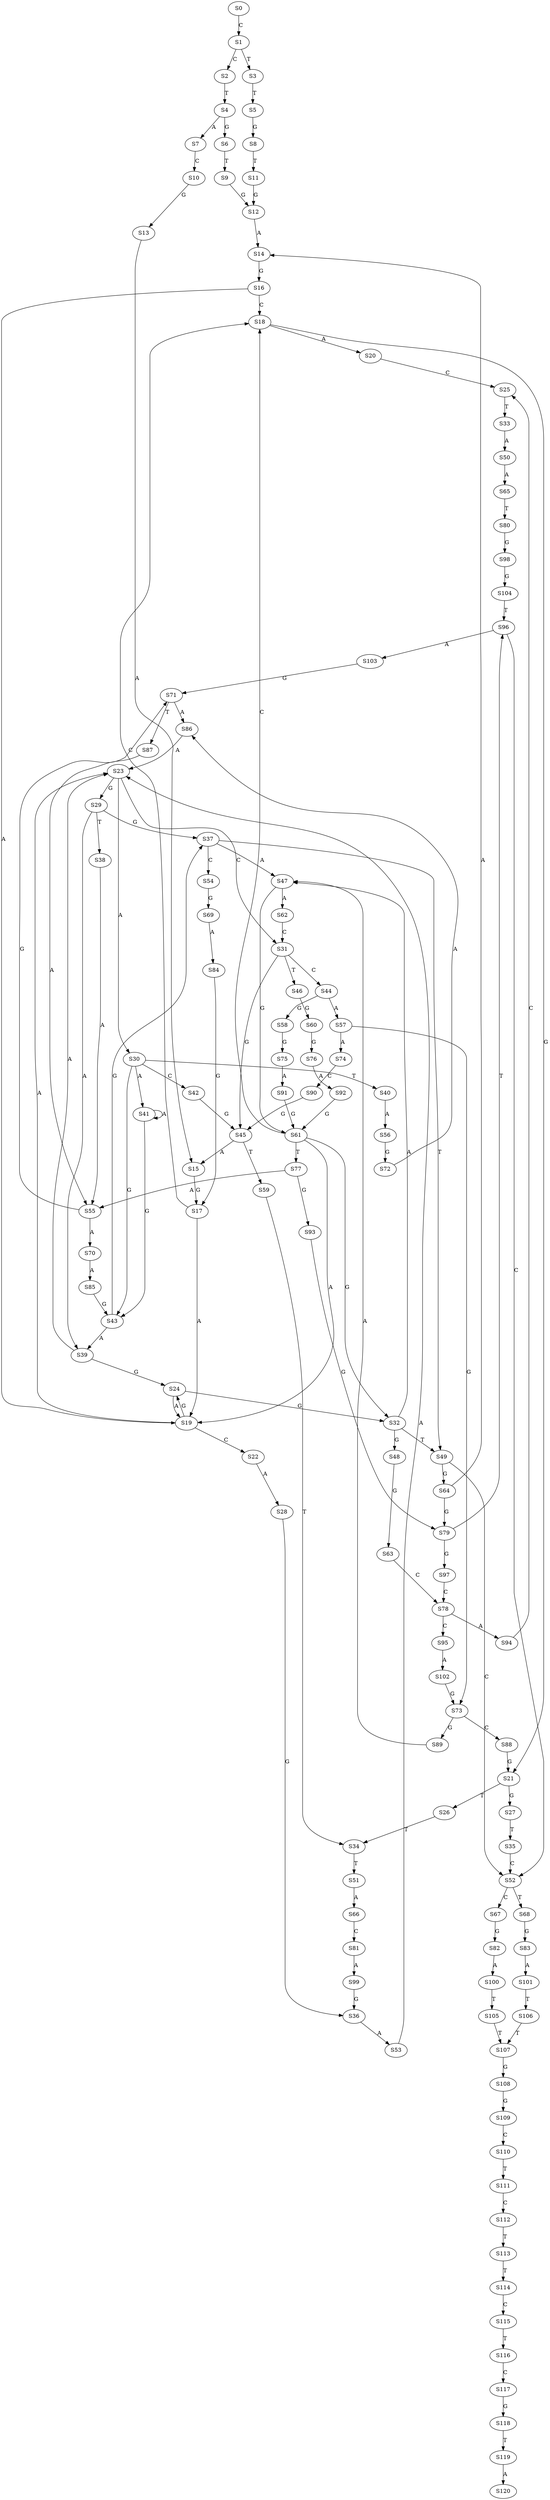 strict digraph  {
	S0 -> S1 [ label = C ];
	S1 -> S2 [ label = C ];
	S1 -> S3 [ label = T ];
	S2 -> S4 [ label = T ];
	S3 -> S5 [ label = T ];
	S4 -> S6 [ label = G ];
	S4 -> S7 [ label = A ];
	S5 -> S8 [ label = G ];
	S6 -> S9 [ label = T ];
	S7 -> S10 [ label = C ];
	S8 -> S11 [ label = T ];
	S9 -> S12 [ label = G ];
	S10 -> S13 [ label = G ];
	S11 -> S12 [ label = G ];
	S12 -> S14 [ label = A ];
	S13 -> S15 [ label = A ];
	S14 -> S16 [ label = G ];
	S15 -> S17 [ label = G ];
	S16 -> S18 [ label = C ];
	S16 -> S19 [ label = A ];
	S17 -> S19 [ label = A ];
	S17 -> S18 [ label = C ];
	S18 -> S20 [ label = A ];
	S18 -> S21 [ label = G ];
	S19 -> S22 [ label = C ];
	S19 -> S23 [ label = A ];
	S19 -> S24 [ label = G ];
	S20 -> S25 [ label = C ];
	S21 -> S26 [ label = T ];
	S21 -> S27 [ label = G ];
	S22 -> S28 [ label = A ];
	S23 -> S29 [ label = G ];
	S23 -> S30 [ label = A ];
	S23 -> S31 [ label = C ];
	S24 -> S19 [ label = A ];
	S24 -> S32 [ label = G ];
	S25 -> S33 [ label = T ];
	S26 -> S34 [ label = T ];
	S27 -> S35 [ label = T ];
	S28 -> S36 [ label = G ];
	S29 -> S37 [ label = G ];
	S29 -> S38 [ label = T ];
	S29 -> S39 [ label = A ];
	S30 -> S40 [ label = T ];
	S30 -> S41 [ label = A ];
	S30 -> S42 [ label = C ];
	S30 -> S43 [ label = G ];
	S31 -> S44 [ label = C ];
	S31 -> S45 [ label = G ];
	S31 -> S46 [ label = T ];
	S32 -> S47 [ label = A ];
	S32 -> S48 [ label = G ];
	S32 -> S49 [ label = T ];
	S33 -> S50 [ label = A ];
	S34 -> S51 [ label = T ];
	S35 -> S52 [ label = C ];
	S36 -> S53 [ label = A ];
	S37 -> S47 [ label = A ];
	S37 -> S49 [ label = T ];
	S37 -> S54 [ label = C ];
	S38 -> S55 [ label = A ];
	S39 -> S23 [ label = A ];
	S39 -> S24 [ label = G ];
	S40 -> S56 [ label = A ];
	S41 -> S43 [ label = G ];
	S41 -> S41 [ label = A ];
	S42 -> S45 [ label = G ];
	S43 -> S37 [ label = G ];
	S43 -> S39 [ label = A ];
	S44 -> S57 [ label = A ];
	S44 -> S58 [ label = G ];
	S45 -> S15 [ label = A ];
	S45 -> S59 [ label = T ];
	S46 -> S60 [ label = G ];
	S47 -> S61 [ label = G ];
	S47 -> S62 [ label = A ];
	S48 -> S63 [ label = G ];
	S49 -> S64 [ label = G ];
	S49 -> S52 [ label = C ];
	S50 -> S65 [ label = A ];
	S51 -> S66 [ label = A ];
	S52 -> S67 [ label = C ];
	S52 -> S68 [ label = T ];
	S53 -> S23 [ label = A ];
	S54 -> S69 [ label = G ];
	S55 -> S70 [ label = A ];
	S55 -> S71 [ label = G ];
	S56 -> S72 [ label = G ];
	S57 -> S73 [ label = G ];
	S57 -> S74 [ label = A ];
	S58 -> S75 [ label = G ];
	S59 -> S34 [ label = T ];
	S60 -> S76 [ label = G ];
	S61 -> S77 [ label = T ];
	S61 -> S19 [ label = A ];
	S61 -> S32 [ label = G ];
	S61 -> S18 [ label = C ];
	S62 -> S31 [ label = C ];
	S63 -> S78 [ label = C ];
	S64 -> S14 [ label = A ];
	S64 -> S79 [ label = G ];
	S65 -> S80 [ label = T ];
	S66 -> S81 [ label = C ];
	S67 -> S82 [ label = G ];
	S68 -> S83 [ label = G ];
	S69 -> S84 [ label = A ];
	S70 -> S85 [ label = A ];
	S71 -> S86 [ label = A ];
	S71 -> S87 [ label = T ];
	S72 -> S86 [ label = A ];
	S73 -> S88 [ label = C ];
	S73 -> S89 [ label = G ];
	S74 -> S90 [ label = C ];
	S75 -> S91 [ label = A ];
	S76 -> S92 [ label = A ];
	S77 -> S93 [ label = G ];
	S77 -> S55 [ label = A ];
	S78 -> S94 [ label = A ];
	S78 -> S95 [ label = C ];
	S79 -> S96 [ label = T ];
	S79 -> S97 [ label = G ];
	S80 -> S98 [ label = G ];
	S81 -> S99 [ label = A ];
	S82 -> S100 [ label = A ];
	S83 -> S101 [ label = A ];
	S84 -> S17 [ label = G ];
	S85 -> S43 [ label = G ];
	S86 -> S23 [ label = A ];
	S87 -> S55 [ label = A ];
	S88 -> S21 [ label = G ];
	S89 -> S47 [ label = A ];
	S90 -> S45 [ label = G ];
	S91 -> S61 [ label = G ];
	S92 -> S61 [ label = G ];
	S93 -> S79 [ label = G ];
	S94 -> S25 [ label = C ];
	S95 -> S102 [ label = A ];
	S96 -> S52 [ label = C ];
	S96 -> S103 [ label = A ];
	S97 -> S78 [ label = C ];
	S98 -> S104 [ label = G ];
	S99 -> S36 [ label = G ];
	S100 -> S105 [ label = T ];
	S101 -> S106 [ label = T ];
	S102 -> S73 [ label = G ];
	S103 -> S71 [ label = G ];
	S104 -> S96 [ label = T ];
	S105 -> S107 [ label = T ];
	S106 -> S107 [ label = T ];
	S107 -> S108 [ label = G ];
	S108 -> S109 [ label = G ];
	S109 -> S110 [ label = C ];
	S110 -> S111 [ label = T ];
	S111 -> S112 [ label = C ];
	S112 -> S113 [ label = T ];
	S113 -> S114 [ label = T ];
	S114 -> S115 [ label = C ];
	S115 -> S116 [ label = T ];
	S116 -> S117 [ label = C ];
	S117 -> S118 [ label = G ];
	S118 -> S119 [ label = T ];
	S119 -> S120 [ label = A ];
}

